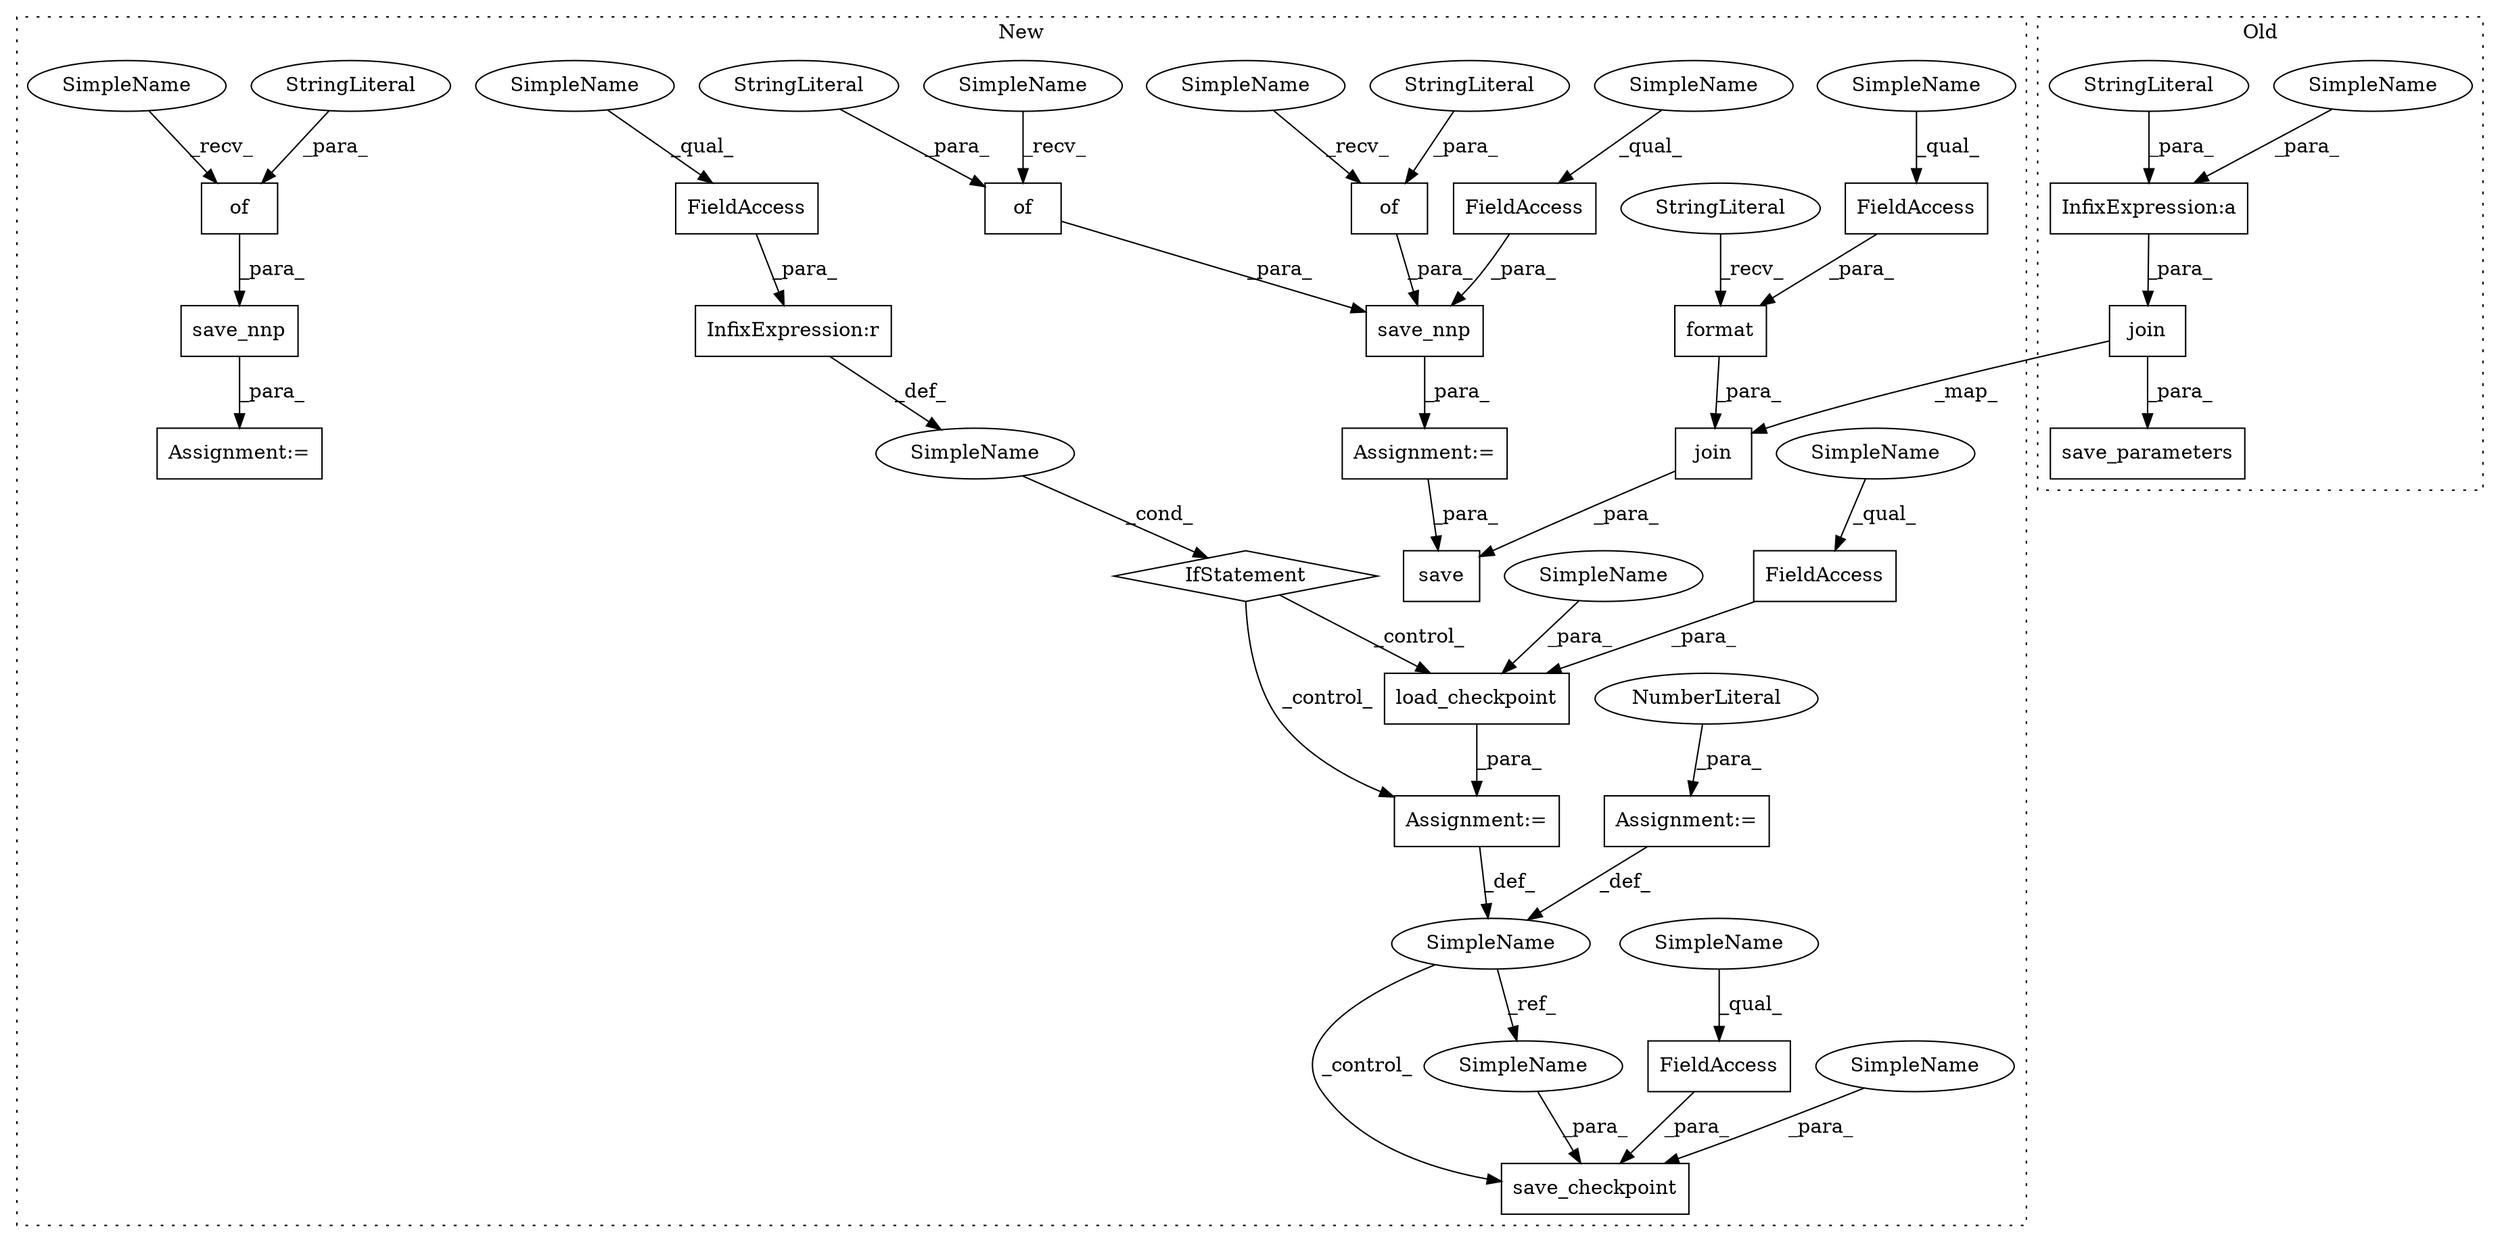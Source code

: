 digraph G {
subgraph cluster0 {
1 [label="save_parameters" a="32" s="12491,12562" l="16,1" shape="box"];
4 [label="InfixExpression:a" a="27" s="12557" l="3" shape="box"];
15 [label="join" a="32" s="12515,12561" l="5,1" shape="box"];
31 [label="StringLiteral" a="45" s="12541" l="16" shape="ellipse"];
41 [label="SimpleName" a="42" s="12560" l="1" shape="ellipse"];
label = "Old";
style="dotted";
}
subgraph cluster1 {
2 [label="save_checkpoint" a="32" s="12972,13017" l="16,1" shape="box"];
3 [label="load_checkpoint" a="32" s="11911,11949" l="16,1" shape="box"];
5 [label="InfixExpression:r" a="27" s="11881" l="4" shape="box"];
6 [label="FieldAccess" a="22" s="12988" l="20" shape="box"];
7 [label="FieldAccess" a="22" s="11927" l="15" shape="box"];
8 [label="FieldAccess" a="22" s="13567" l="15" shape="box"];
9 [label="SimpleName" a="42" s="12502" l="1" shape="ellipse"];
10 [label="save_nnp" a="32" s="13521,13582" l="9,1" shape="box"];
11 [label="FieldAccess" a="22" s="11866" l="15" shape="box"];
12 [label="FieldAccess" a="22" s="13669" l="8" shape="box"];
13 [label="save" a="32" s="13607,13688" l="5,1" shape="box"];
14 [label="join" a="32" s="13620,13678" l="5,1" shape="box"];
16 [label="SimpleName" a="42" s="" l="" shape="ellipse"];
17 [label="IfStatement" a="25" s="11862,11889" l="4,2" shape="diamond"];
18 [label="of" a="32" s="13553,13565" l="3,1" shape="box"];
19 [label="of" a="32" s="13534,13547" l="3,1" shape="box"];
20 [label="Assignment:=" a="7" s="11910" l="1" shape="box"];
21 [label="StringLiteral" a="45" s="13537" l="3" shape="ellipse"];
22 [label="StringLiteral" a="45" s="13556" l="3" shape="ellipse"];
23 [label="of" a="32" s="12296,12308" l="3,1" shape="box"];
24 [label="StringLiteral" a="45" s="12299" l="3" shape="ellipse"];
25 [label="save_nnp" a="32" s="12264,12325" l="9,1" shape="box"];
26 [label="Assignment:=" a="7" s="13520" l="1" shape="box"];
27 [label="Assignment:=" a="7" s="11854" l="1" shape="box"];
28 [label="NumberLiteral" a="34" s="11855" l="1" shape="ellipse"];
29 [label="Assignment:=" a="7" s="12263" l="1" shape="box"];
30 [label="format" a="32" s="13662,13677" l="7,1" shape="box"];
32 [label="StringLiteral" a="45" s="13646" l="15" shape="ellipse"];
33 [label="SimpleName" a="42" s="13009" l="1" shape="ellipse"];
34 [label="SimpleName" a="42" s="11943" l="6" shape="ellipse"];
35 [label="SimpleName" a="42" s="13011" l="6" shape="ellipse"];
36 [label="SimpleName" a="42" s="11866" l="4" shape="ellipse"];
37 [label="SimpleName" a="42" s="13567" l="4" shape="ellipse"];
38 [label="SimpleName" a="42" s="12988" l="4" shape="ellipse"];
39 [label="SimpleName" a="42" s="11927" l="4" shape="ellipse"];
40 [label="SimpleName" a="42" s="13669" l="4" shape="ellipse"];
42 [label="SimpleName" a="42" s="13530" l="3" shape="ellipse"];
43 [label="SimpleName" a="42" s="13549" l="3" shape="ellipse"];
44 [label="SimpleName" a="42" s="12292" l="3" shape="ellipse"];
label = "New";
style="dotted";
}
3 -> 20 [label="_para_"];
4 -> 15 [label="_para_"];
5 -> 16 [label="_def_"];
6 -> 2 [label="_para_"];
7 -> 3 [label="_para_"];
8 -> 10 [label="_para_"];
9 -> 33 [label="_ref_"];
9 -> 2 [label="_control_"];
10 -> 26 [label="_para_"];
11 -> 5 [label="_para_"];
12 -> 30 [label="_para_"];
14 -> 13 [label="_para_"];
15 -> 14 [label="_map_"];
15 -> 1 [label="_para_"];
16 -> 17 [label="_cond_"];
17 -> 3 [label="_control_"];
17 -> 20 [label="_control_"];
18 -> 10 [label="_para_"];
19 -> 10 [label="_para_"];
20 -> 9 [label="_def_"];
21 -> 19 [label="_para_"];
22 -> 18 [label="_para_"];
23 -> 25 [label="_para_"];
24 -> 23 [label="_para_"];
25 -> 29 [label="_para_"];
26 -> 13 [label="_para_"];
27 -> 9 [label="_def_"];
28 -> 27 [label="_para_"];
30 -> 14 [label="_para_"];
31 -> 4 [label="_para_"];
32 -> 30 [label="_recv_"];
33 -> 2 [label="_para_"];
34 -> 3 [label="_para_"];
35 -> 2 [label="_para_"];
36 -> 11 [label="_qual_"];
37 -> 8 [label="_qual_"];
38 -> 6 [label="_qual_"];
39 -> 7 [label="_qual_"];
40 -> 12 [label="_qual_"];
41 -> 4 [label="_para_"];
42 -> 19 [label="_recv_"];
43 -> 18 [label="_recv_"];
44 -> 23 [label="_recv_"];
}